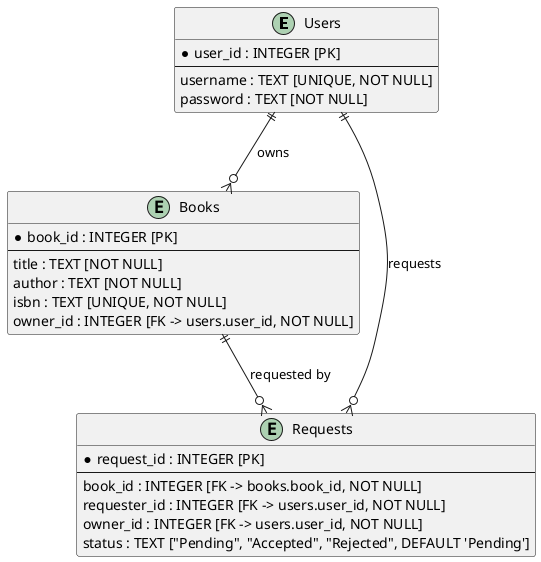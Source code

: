 @startuml
entity "Users" as users {
  * user_id : INTEGER [PK]
  --
  username : TEXT [UNIQUE, NOT NULL]
  password : TEXT [NOT NULL]
}

entity "Books" as books {
  * book_id : INTEGER [PK]
  --
  title : TEXT [NOT NULL]
  author : TEXT [NOT NULL]
  isbn : TEXT [UNIQUE, NOT NULL]
  owner_id : INTEGER [FK -> users.user_id, NOT NULL]
}

entity "Requests" as requests {
  * request_id : INTEGER [PK]
  --
  book_id : INTEGER [FK -> books.book_id, NOT NULL]
  requester_id : INTEGER [FK -> users.user_id, NOT NULL]
  owner_id : INTEGER [FK -> users.user_id, NOT NULL]
  status : TEXT ["Pending", "Accepted", "Rejected", DEFAULT 'Pending']
}

users ||--o{ books : "owns"
users ||--o{ requests : "requests"
books ||--o{ requests : "requested by"
@enduml
